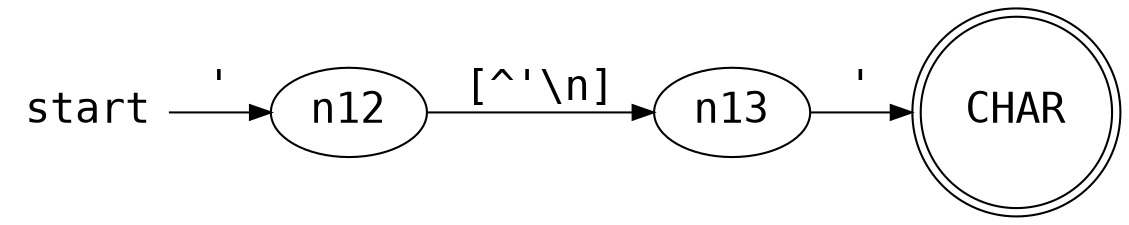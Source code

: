 digraph NFA {
	rankdir=LR;
	node [fontsize=20 fontname=Consolas]
	edge [fontsize=20 fontname=Consolas]

	start [shape=plaintext]

	s7    [label="CHAR"        shape=doublecircle]


	start -> n12 [label="'"]
	n12 -> n13 [label="[^'\\n]"]
	n13 -> s7 [label="'"]



}